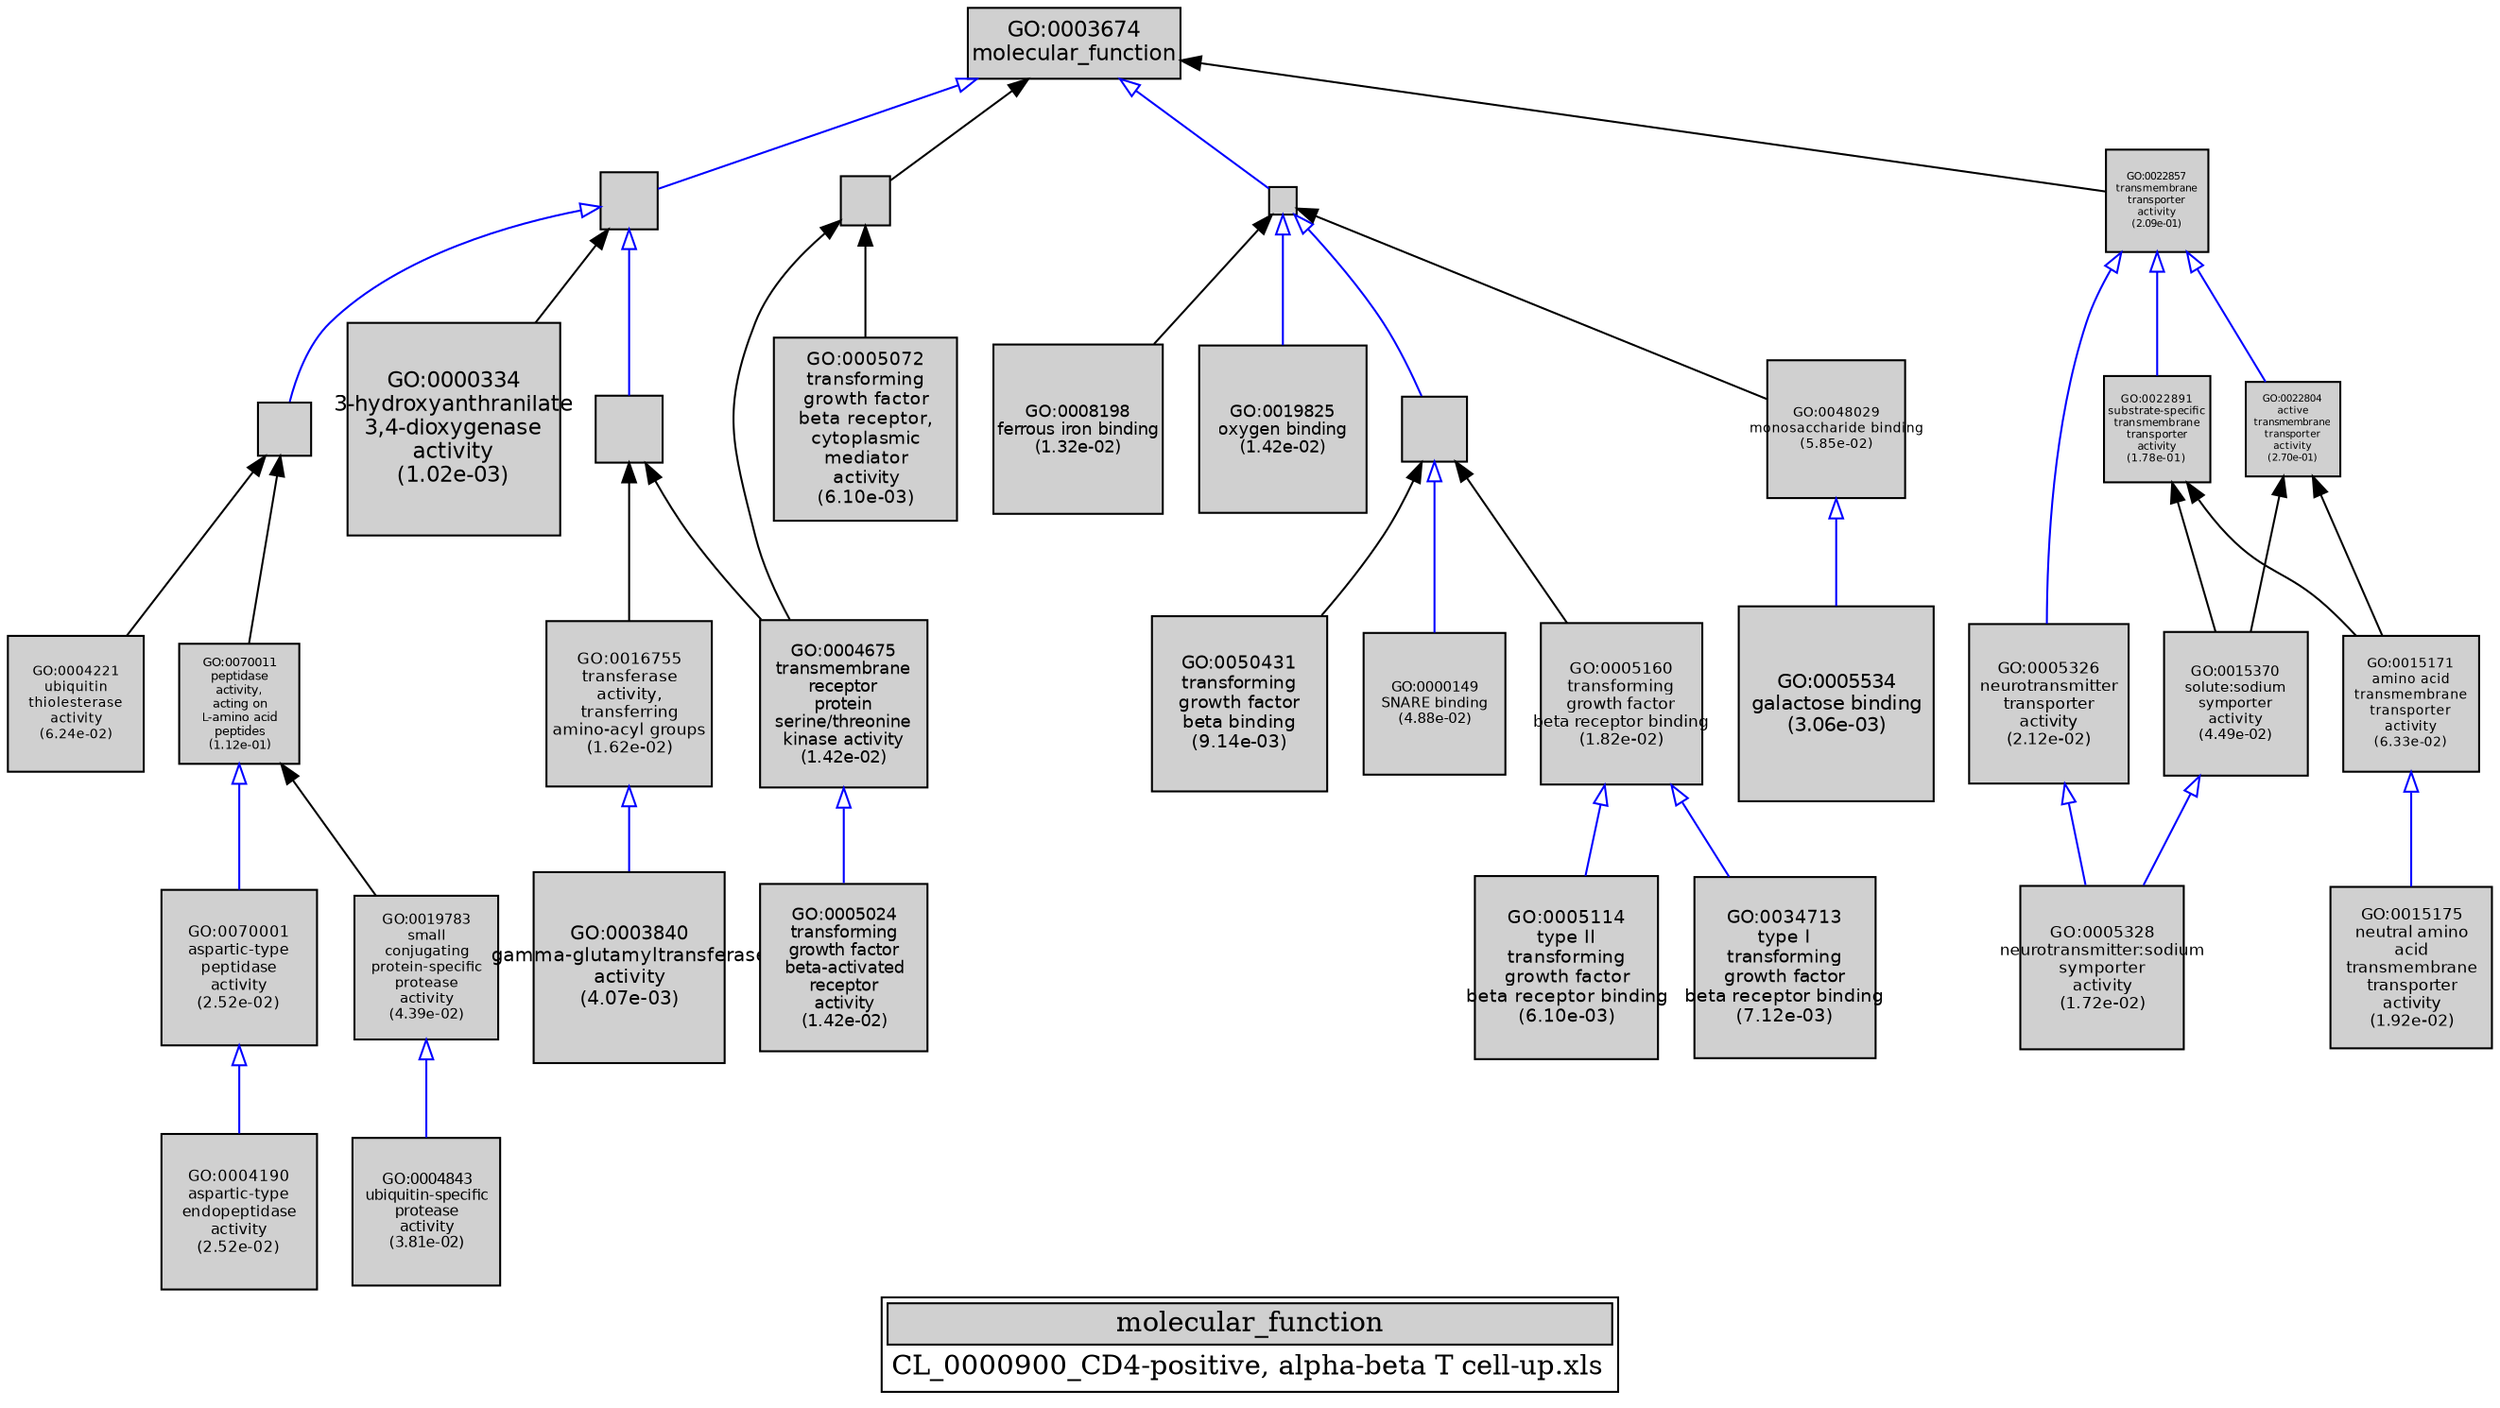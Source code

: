 digraph "molecular_function" {
graph [ bgcolor = "#FFFFFF", label = <<TABLE COLOR="black" BGCOLOR="white"><TR><TD COLSPAN="2" BGCOLOR="#D0D0D0"><FONT COLOR="black">molecular_function</FONT></TD></TR><TR><TD BORDER="0">CL_0000900_CD4-positive, alpha-beta T cell-up.xls</TD></TR></TABLE>> ];
node [ fontname = "Helvetica" ];

subgraph "nodes" {

node [ style = "filled", fixedsize = "true", width = 1, shape = "box", fontsize = 9, fillcolor = "#D0D0D0", fontcolor = "black", color = "black" ];

"GO:0004190" [ URL = "#GO:0004190", label = <<TABLE BORDER="0"><TR><TD>GO:0004190<BR/>aspartic-type<BR/>endopeptidase<BR/>activity<BR/>(2.52e-02)</TD></TR></TABLE>>, width = 1.09863408957, shape = "box", fontsize = 7.91016544493, height = 1.09863408957 ];
"GO:0070011" [ URL = "#GO:0070011", label = <<TABLE BORDER="0"><TR><TD>GO:0070011<BR/>peptidase<BR/>activity,<BR/>acting on<BR/>L-amino acid<BR/>peptides<BR/>(1.12e-01)</TD></TR></TABLE>>, width = 0.850458892178, shape = "box", fontsize = 6.12330402368, height = 0.850458892178 ];
"GO:0004843" [ URL = "#GO:0004843", label = <<TABLE BORDER="0"><TR><TD>GO:0004843<BR/>ubiquitin-specific<BR/>protease<BR/>activity<BR/>(3.81e-02)</TD></TR></TABLE>>, width = 1.03578266053, shape = "box", fontsize = 7.45763515582, height = 1.03578266053 ];
"GO:0070001" [ URL = "#GO:0070001", label = <<TABLE BORDER="0"><TR><TD>GO:0070001<BR/>aspartic-type<BR/>peptidase<BR/>activity<BR/>(2.52e-02)</TD></TR></TABLE>>, width = 1.09863408957, shape = "box", fontsize = 7.91016544493, height = 1.09863408957 ];
"GO:0005072" [ URL = "#GO:0005072", label = <<TABLE BORDER="0"><TR><TD>GO:0005072<BR/>transforming<BR/>growth factor<BR/>beta receptor,<BR/>cytoplasmic<BR/>mediator<BR/>activity<BR/>(6.10e-03)</TD></TR></TABLE>>, width = 1.29156115985, shape = "box", fontsize = 9.29924035092, height = 1.29156115985 ];
"GO:0003674" [ URL = "#GO:0003674", label = <<TABLE BORDER="0"><TR><TD>GO:0003674<BR/>molecular_function</TD></TR></TABLE>>, width = 1.5, shape = "box", fontsize = 10.8 ];
"GO:0005488" [ URL = "#GO:0005488", label = "", width = 0.197258415283, shape = "box", height = 0.197258415283 ];
"GO:0005114" [ URL = "#GO:0005114", label = <<TABLE BORDER="0"><TR><TD>GO:0005114<BR/>type II<BR/>transforming<BR/>growth factor<BR/>beta receptor binding<BR/>(6.10e-03)</TD></TR></TABLE>>, width = 1.29156115985, shape = "box", fontsize = 9.29924035092, height = 1.29156115985 ];
"GO:0003824" [ URL = "#GO:0003824", label = "", width = 0.403153395088, shape = "box", height = 0.403153395088 ];
"GO:0016755" [ URL = "#GO:0016755", label = <<TABLE BORDER="0"><TR><TD>GO:0016755<BR/>transferase<BR/>activity,<BR/>transferring<BR/>amino-acyl groups<BR/>(1.62e-02)</TD></TR></TABLE>>, width = 1.16220933223, shape = "box", fontsize = 8.36790719209, height = 1.16220933223 ];
"GO:0019783" [ URL = "#GO:0019783", label = <<TABLE BORDER="0"><TR><TD>GO:0019783<BR/>small<BR/>conjugating<BR/>protein-specific<BR/>protease<BR/>activity<BR/>(4.39e-02)</TD></TR></TABLE>>, width = 1.0129647529, shape = "box", fontsize = 7.29334622085, height = 1.0129647529 ];
"GO:0016787" [ URL = "#GO:0016787", label = "", width = 0.376026730043, shape = "box", height = 0.376026730043 ];
"GO:0003840" [ URL = "#GO:0003840", label = <<TABLE BORDER="0"><TR><TD>GO:0003840<BR/>gamma-glutamyltransferase<BR/>activity<BR/>(4.07e-03)</TD></TR></TABLE>>, width = 1.34151771234, shape = "box", fontsize = 9.65892752884, height = 1.34151771234 ];
"GO:0005326" [ URL = "#GO:0005326", label = <<TABLE BORDER="0"><TR><TD>GO:0005326<BR/>neurotransmitter<BR/>transporter<BR/>activity<BR/>(2.12e-02)</TD></TR></TABLE>>, width = 1.12386632756, shape = "box", fontsize = 8.09183755841, height = 1.12386632756 ];
"GO:0000334" [ URL = "#GO:0000334", label = <<TABLE BORDER="0"><TR><TD>GO:0000334<BR/>3-hydroxyanthranilate<BR/>3,4-dioxygenase<BR/>activity<BR/>(1.02e-03)</TD></TR></TABLE>>, width = 1.5, shape = "box", fontsize = 10.8, height = 1.5 ];
"GO:0015175" [ URL = "#GO:0015175", label = <<TABLE BORDER="0"><TR><TD>GO:0015175<BR/>neutral amino<BR/>acid<BR/>transmembrane<BR/>transporter<BR/>activity<BR/>(1.92e-02)</TD></TR></TABLE>>, width = 1.13811763921, shape = "box", fontsize = 8.19444700233, height = 1.13811763921 ];
"GO:0050431" [ URL = "#GO:0050431", label = <<TABLE BORDER="0"><TR><TD>GO:0050431<BR/>transforming<BR/>growth factor<BR/>beta binding<BR/>(9.14e-03)</TD></TR></TABLE>>, width = 1.23965529116, shape = "box", fontsize = 8.92551809636, height = 1.23965529116 ];
"GO:0015171" [ URL = "#GO:0015171", label = <<TABLE BORDER="0"><TR><TD>GO:0015171<BR/>amino acid<BR/>transmembrane<BR/>transporter<BR/>activity<BR/>(6.33e-02)</TD></TR></TABLE>>, width = 0.952539443381, shape = "box", fontsize = 6.85828399235, height = 0.952539443381 ];
"GO:0008198" [ URL = "#GO:0008198", label = <<TABLE BORDER="0"><TR><TD>GO:0008198<BR/>ferrous iron binding<BR/>(1.32e-02)</TD></TR></TABLE>>, width = 1.19070862371, shape = "box", fontsize = 8.5731020907, height = 1.19070862371 ];
"GO:0015370" [ URL = "#GO:0015370", label = <<TABLE BORDER="0"><TR><TD>GO:0015370<BR/>solute:sodium<BR/>symporter<BR/>activity<BR/>(4.49e-02)</TD></TR></TABLE>>, width = 1.00942749564, shape = "box", fontsize = 7.26787796864, height = 1.00942749564 ];
"GO:0019825" [ URL = "#GO:0019825", label = <<TABLE BORDER="0"><TR><TD>GO:0019825<BR/>oxygen binding<BR/>(1.42e-02)</TD></TR></TABLE>>, width = 1.18061135627, shape = "box", fontsize = 8.50040176515, height = 1.18061135627 ];
"GO:0004221" [ URL = "#GO:0004221", label = <<TABLE BORDER="0"><TR><TD>GO:0004221<BR/>ubiquitin<BR/>thiolesterase<BR/>activity<BR/>(6.24e-02)</TD></TR></TABLE>>, width = 0.95514333045, shape = "box", fontsize = 6.87703197924, height = 0.95514333045 ];
"GO:0004675" [ URL = "#GO:0004675", label = <<TABLE BORDER="0"><TR><TD>GO:0004675<BR/>transmembrane<BR/>receptor<BR/>protein<BR/>serine/threonine<BR/>kinase activity<BR/>(1.42e-02)</TD></TR></TABLE>>, width = 1.18061135627, shape = "box", fontsize = 8.50040176515, height = 1.18061135627 ];
"GO:0016740" [ URL = "#GO:0016740", label = "", width = 0.470230473997, shape = "box", height = 0.470230473997 ];
"GO:0022891" [ URL = "#GO:0022891", label = <<TABLE BORDER="0"><TR><TD>GO:0022891<BR/>substrate-specific<BR/>transmembrane<BR/>transporter<BR/>activity<BR/>(1.78e-01)</TD></TR></TABLE>>, width = 0.756258985032, shape = "box", fontsize = 5.44506469223, height = 0.756258985032 ];
"GO:0005515" [ URL = "#GO:0005515", label = "", width = 0.457517622428, shape = "box", height = 0.457517622428 ];
"GO:0005534" [ URL = "#GO:0005534", label = <<TABLE BORDER="0"><TR><TD>GO:0005534<BR/>galactose binding<BR/>(3.06e-03)</TD></TR></TABLE>>, width = 1.37588638848, shape = "box", fontsize = 9.90638199706, height = 1.37588638848 ];
"GO:0005328" [ URL = "#GO:0005328", label = <<TABLE BORDER="0"><TR><TD>GO:0005328<BR/>neurotransmitter:sodium<BR/>symporter<BR/>activity<BR/>(1.72e-02)</TD></TR></TABLE>>, width = 1.15376389931, shape = "box", fontsize = 8.30710007502, height = 1.15376389931 ];
"GO:0022857" [ URL = "#GO:0022857", label = <<TABLE BORDER="0"><TR><TD>GO:0022857<BR/>transmembrane<BR/>transporter<BR/>activity<BR/>(2.09e-01)</TD></TR></TABLE>>, width = 0.720744781224, shape = "box", fontsize = 5.18936242481, height = 0.720744781224 ];
"GO:0000149" [ URL = "#GO:0000149", label = <<TABLE BORDER="0"><TR><TD>GO:0000149<BR/>SNARE binding<BR/>(4.88e-02)</TD></TR></TABLE>>, width = 0.995925739854, shape = "box", fontsize = 7.17066532695, height = 0.995925739854 ];
"GO:0004871" [ URL = "#GO:0004871", label = "", width = 0.342206792523, shape = "box", height = 0.342206792523 ];
"GO:0034713" [ URL = "#GO:0034713", label = <<TABLE BORDER="0"><TR><TD>GO:0034713<BR/>type I<BR/>transforming<BR/>growth factor<BR/>beta receptor binding<BR/>(7.12e-03)</TD></TR></TABLE>>, width = 1.2720684959, shape = "box", fontsize = 9.15889317044, height = 1.2720684959 ];
"GO:0048029" [ URL = "#GO:0048029", label = <<TABLE BORDER="0"><TR><TD>GO:0048029<BR/>monosaccharide binding<BR/>(5.85e-02)</TD></TR></TABLE>>, width = 0.965926956698, shape = "box", fontsize = 6.95467408823, height = 0.965926956698 ];
"GO:0005160" [ URL = "#GO:0005160", label = <<TABLE BORDER="0"><TR><TD>GO:0005160<BR/>transforming<BR/>growth factor<BR/>beta receptor binding<BR/>(1.82e-02)</TD></TR></TABLE>>, width = 1.14574816635, shape = "box", fontsize = 8.24938679773, height = 1.14574816635 ];
"GO:0005024" [ URL = "#GO:0005024", label = <<TABLE BORDER="0"><TR><TD>GO:0005024<BR/>transforming<BR/>growth factor<BR/>beta-activated<BR/>receptor<BR/>activity<BR/>(1.42e-02)</TD></TR></TABLE>>, width = 1.18061135627, shape = "box", fontsize = 8.50040176515, height = 1.18061135627 ];
"GO:0022804" [ URL = "#GO:0022804", label = <<TABLE BORDER="0"><TR><TD>GO:0022804<BR/>active<BR/>transmembrane<BR/>transporter<BR/>activity<BR/>(2.70e-01)</TD></TR></TABLE>>, width = 0.660369606581, shape = "box", fontsize = 5.0, height = 0.660369606581 ];
}
subgraph "edges" {


edge [ dir = "back", weight = 1 ];
subgraph "regulates" {


edge [ color = "cyan", arrowtail = "none" ];
subgraph "positive" {


edge [ color = "green", arrowtail = "vee" ];
}
subgraph "negative" {


edge [ color = "red", arrowtail = "tee" ];
}
}
subgraph "part_of" {


edge [ color = "purple", arrowtail = "diamond", weight = 2.5 ];
}
subgraph "is_a" {


edge [ color = "blue", arrowtail = "empty", weight = 5.0 ];
"GO:0048029" -> "GO:0005534";
"GO:0019783" -> "GO:0004843";
"GO:0022857" -> "GO:0022891";
"GO:0016755" -> "GO:0003840";
"GO:0005160" -> "GO:0005114";
"GO:0004675" -> "GO:0005024";
"GO:0022857" -> "GO:0005326";
"GO:0005488" -> "GO:0005515";
"GO:0005515" -> "GO:0000149";
"GO:0005160" -> "GO:0034713";
"GO:0003824" -> "GO:0016787";
"GO:0070011" -> "GO:0070001";
"GO:0003824" -> "GO:0016740";
"GO:0003674" -> "GO:0003824";
"GO:0005488" -> "GO:0019825";
"GO:0022857" -> "GO:0022804";
"GO:0003674" -> "GO:0005488";
"GO:0005326" -> "GO:0005328";
"GO:0015370" -> "GO:0005328";
"GO:0015171" -> "GO:0015175";
"GO:0070001" -> "GO:0004190";
}
"GO:0004871" -> "GO:0004675";
"GO:0016787" -> "GO:0004221";
"GO:0003824" -> "GO:0000334";
"GO:0022891" -> "GO:0015171";
"GO:0003674" -> "GO:0022857";
"GO:0005515" -> "GO:0050431";
"GO:0016740" -> "GO:0004675";
"GO:0005488" -> "GO:0048029";
"GO:0022804" -> "GO:0015370";
"GO:0022891" -> "GO:0015370";
"GO:0005488" -> "GO:0008198";
"GO:0070011" -> "GO:0019783";
"GO:0016740" -> "GO:0016755";
"GO:0004871" -> "GO:0005072";
"GO:0016787" -> "GO:0070011";
"GO:0005515" -> "GO:0005160";
"GO:0022804" -> "GO:0015171";
"GO:0003674" -> "GO:0004871";
}
}
